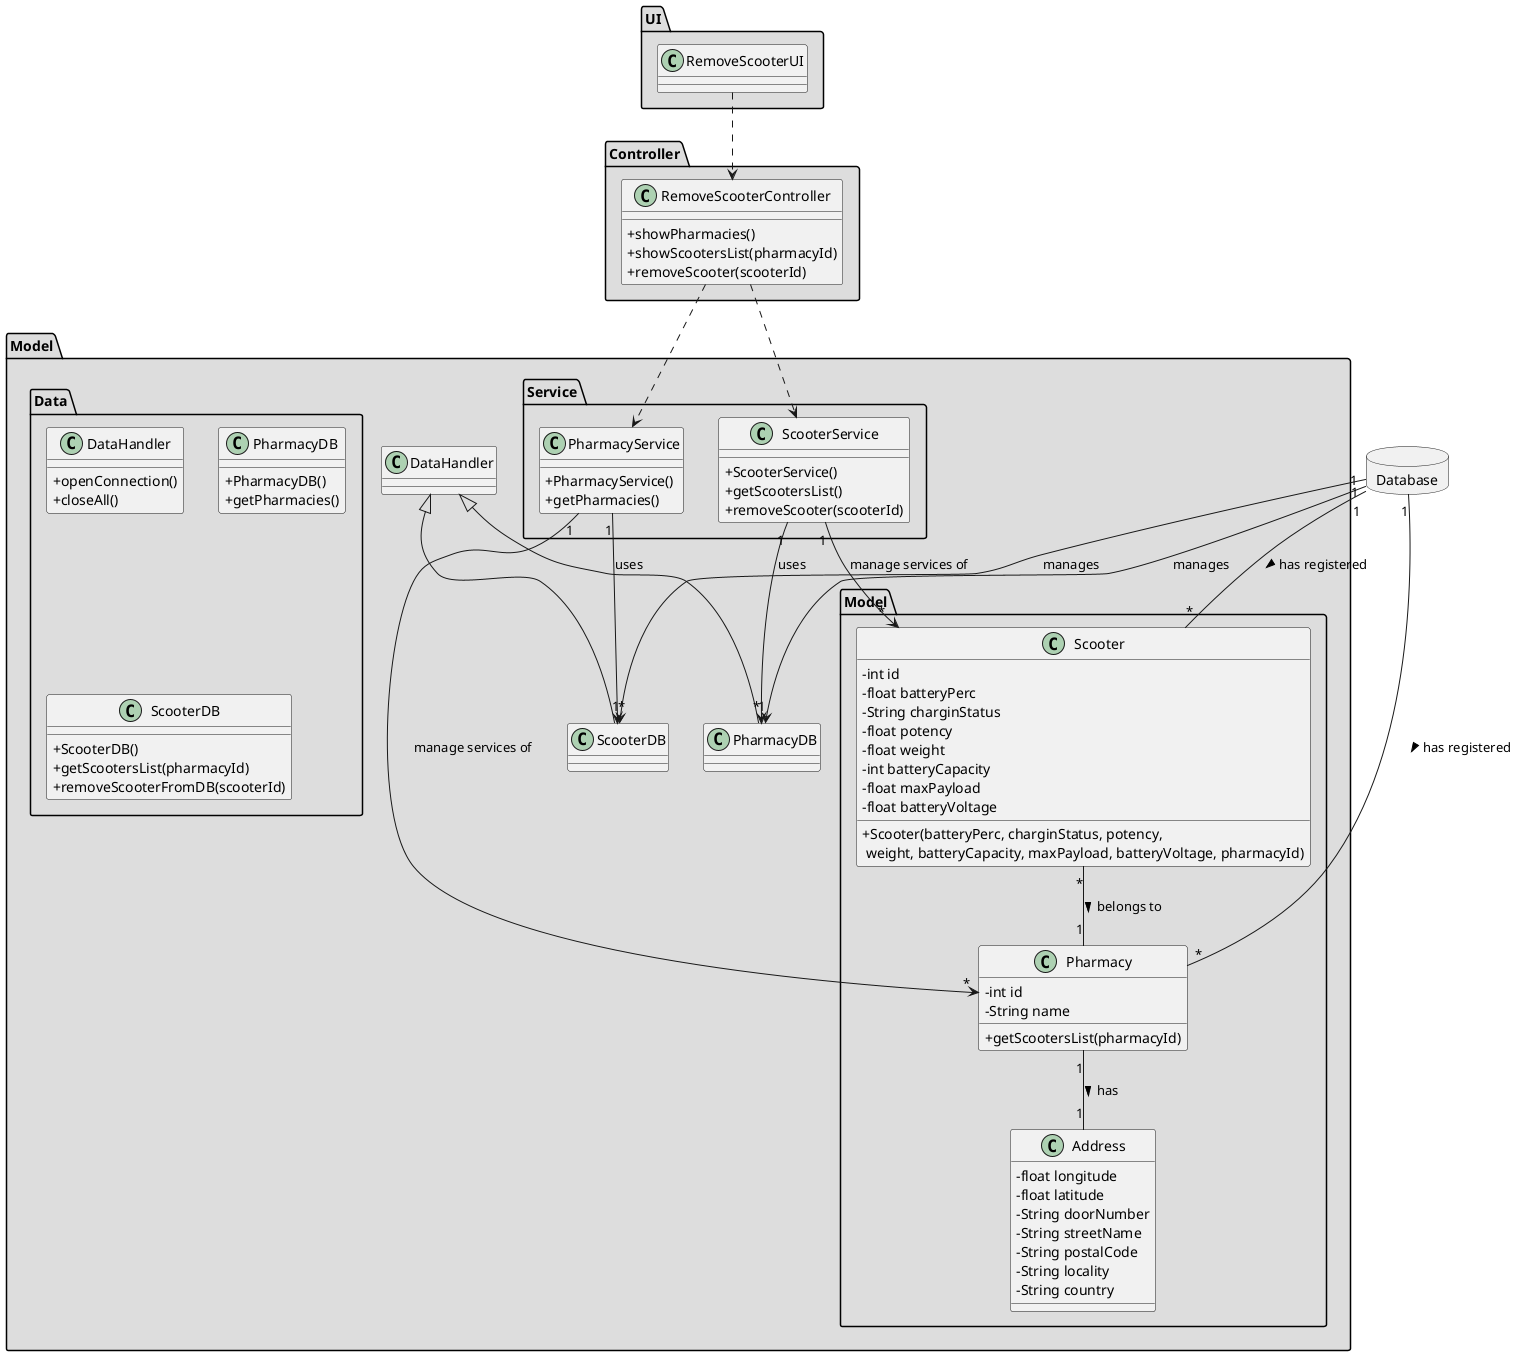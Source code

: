 @startuml
skinparam classAttributeIconSize 0

database Database {
}

package "UI" #DDDDDD {
class RemoveScooterUI{
}
}

package "Controller" #DDDDDD {
class RemoveScooterController{
+showPharmacies()
+showScootersList(pharmacyId)
+removeScooter(scooterId)
}
}


package "Model" #DDDDDD {
 package "Service" #DDDDDD {
  class PharmacyService{
      +PharmacyService()
      +getPharmacies()
  }

  class ScooterService{
      +ScooterService()
      +getScootersList()
      +removeScooter(scooterId)
   }
}

package "Model" #DDDDDD {
class Scooter{
  -int id
  -float batteryPerc
  -String charginStatus
  -float potency
  -float weight
  -int batteryCapacity
  -float maxPayload
  -float batteryVoltage
  +Scooter(batteryPerc, charginStatus, potency,\n weight, batteryCapacity, maxPayload, batteryVoltage, pharmacyId)
}

class Address{
  -float longitude
  -float latitude
  -String doorNumber
  -String streetName
  -String postalCode
  -String locality
  -String country
}

class Pharmacy {
  -int id
  -String name
  +getScootersList(pharmacyId)
}
}


package "Data" #DDDDDD {
class DataHandler{
    +openConnection()
    +closeAll()
}
class PharmacyDB{
     +PharmacyDB()
     +getPharmacies()
 }

 class ScooterDB{
     +ScooterDB()
     +getScootersList(pharmacyId)
     +removeScooterFromDB(scooterId)
  }
}

class PharmacyDB extends DataHandler
class ScooterDB extends DataHandler

RemoveScooterUI ..> RemoveScooterController
RemoveScooterController ..> PharmacyService
RemoveScooterController ..> ScooterService
Database "1" --> "1" PharmacyDB : manages
Database "1" --> "1" ScooterDB : manages
ScooterService "1" --> "*" PharmacyDB : uses
PharmacyService "1" --> "*" ScooterDB : uses
PharmacyService "1" --> "*" Pharmacy : manage services of
ScooterService "1" --> "*" Scooter : manage services of

Database "1" -- "*" Pharmacy : has registered >
Database "1" -- "*" Scooter : has registered >

Scooter "*" -- "1" Pharmacy : belongs to >
Pharmacy "1" -- "1" Address : has >

@enduml